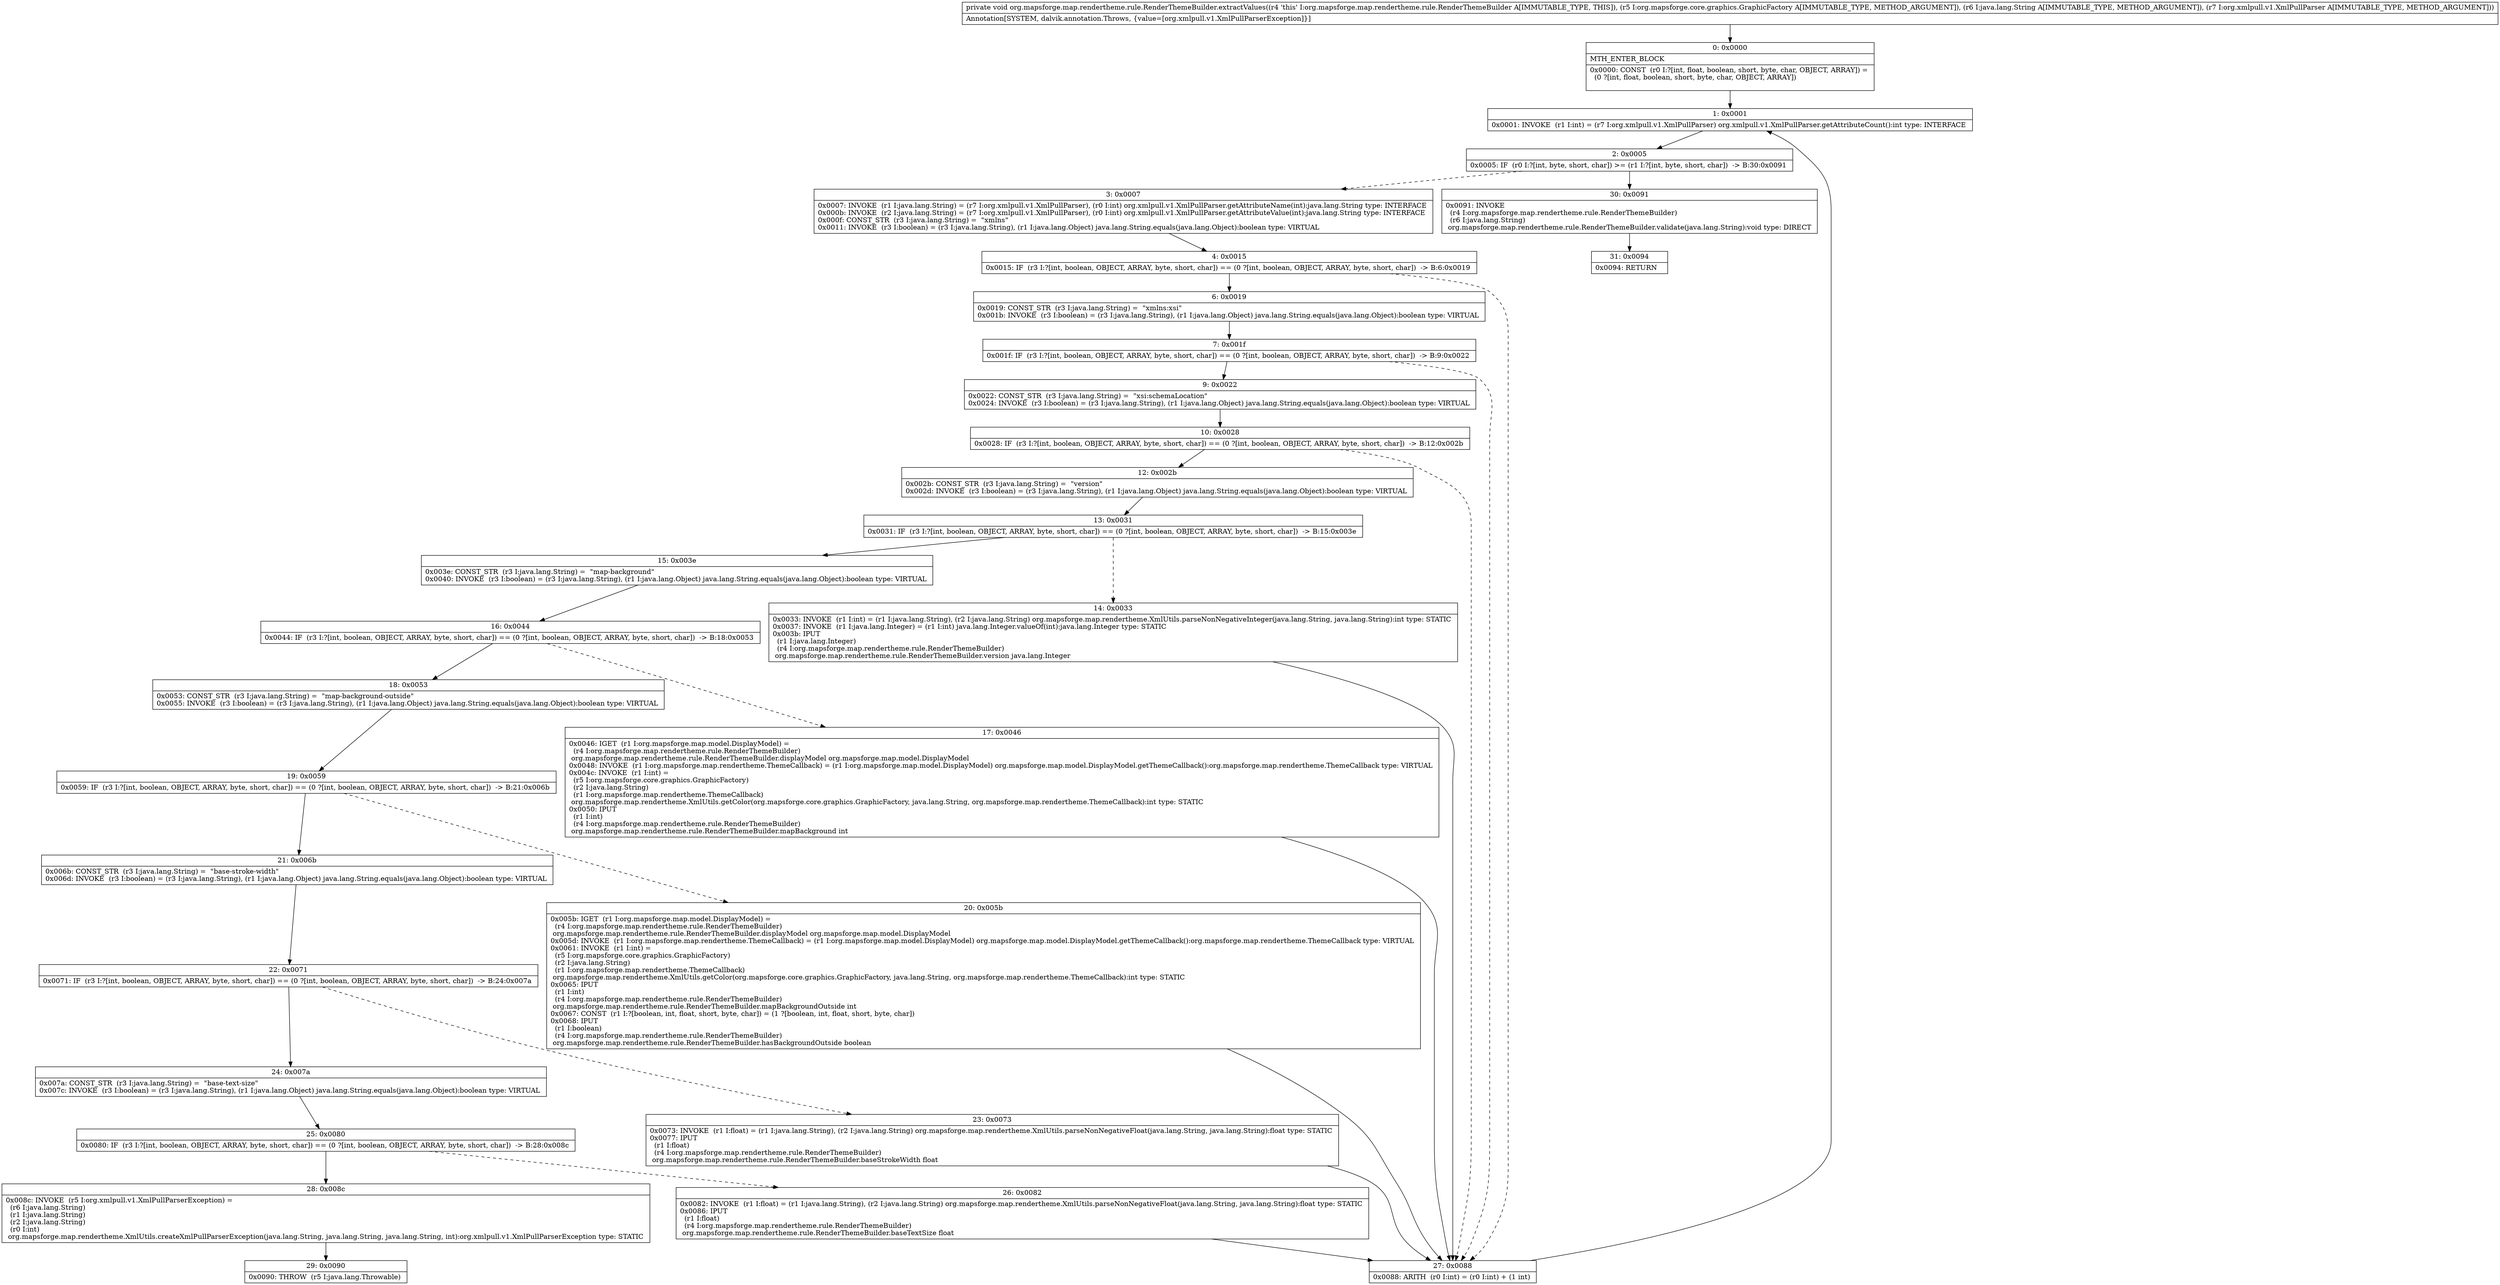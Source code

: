 digraph "CFG fororg.mapsforge.map.rendertheme.rule.RenderThemeBuilder.extractValues(Lorg\/mapsforge\/core\/graphics\/GraphicFactory;Ljava\/lang\/String;Lorg\/xmlpull\/v1\/XmlPullParser;)V" {
Node_0 [shape=record,label="{0\:\ 0x0000|MTH_ENTER_BLOCK\l|0x0000: CONST  (r0 I:?[int, float, boolean, short, byte, char, OBJECT, ARRAY]) = \l  (0 ?[int, float, boolean, short, byte, char, OBJECT, ARRAY])\l \l}"];
Node_1 [shape=record,label="{1\:\ 0x0001|0x0001: INVOKE  (r1 I:int) = (r7 I:org.xmlpull.v1.XmlPullParser) org.xmlpull.v1.XmlPullParser.getAttributeCount():int type: INTERFACE \l}"];
Node_2 [shape=record,label="{2\:\ 0x0005|0x0005: IF  (r0 I:?[int, byte, short, char]) \>= (r1 I:?[int, byte, short, char])  \-\> B:30:0x0091 \l}"];
Node_3 [shape=record,label="{3\:\ 0x0007|0x0007: INVOKE  (r1 I:java.lang.String) = (r7 I:org.xmlpull.v1.XmlPullParser), (r0 I:int) org.xmlpull.v1.XmlPullParser.getAttributeName(int):java.lang.String type: INTERFACE \l0x000b: INVOKE  (r2 I:java.lang.String) = (r7 I:org.xmlpull.v1.XmlPullParser), (r0 I:int) org.xmlpull.v1.XmlPullParser.getAttributeValue(int):java.lang.String type: INTERFACE \l0x000f: CONST_STR  (r3 I:java.lang.String) =  \"xmlns\" \l0x0011: INVOKE  (r3 I:boolean) = (r3 I:java.lang.String), (r1 I:java.lang.Object) java.lang.String.equals(java.lang.Object):boolean type: VIRTUAL \l}"];
Node_4 [shape=record,label="{4\:\ 0x0015|0x0015: IF  (r3 I:?[int, boolean, OBJECT, ARRAY, byte, short, char]) == (0 ?[int, boolean, OBJECT, ARRAY, byte, short, char])  \-\> B:6:0x0019 \l}"];
Node_6 [shape=record,label="{6\:\ 0x0019|0x0019: CONST_STR  (r3 I:java.lang.String) =  \"xmlns:xsi\" \l0x001b: INVOKE  (r3 I:boolean) = (r3 I:java.lang.String), (r1 I:java.lang.Object) java.lang.String.equals(java.lang.Object):boolean type: VIRTUAL \l}"];
Node_7 [shape=record,label="{7\:\ 0x001f|0x001f: IF  (r3 I:?[int, boolean, OBJECT, ARRAY, byte, short, char]) == (0 ?[int, boolean, OBJECT, ARRAY, byte, short, char])  \-\> B:9:0x0022 \l}"];
Node_9 [shape=record,label="{9\:\ 0x0022|0x0022: CONST_STR  (r3 I:java.lang.String) =  \"xsi:schemaLocation\" \l0x0024: INVOKE  (r3 I:boolean) = (r3 I:java.lang.String), (r1 I:java.lang.Object) java.lang.String.equals(java.lang.Object):boolean type: VIRTUAL \l}"];
Node_10 [shape=record,label="{10\:\ 0x0028|0x0028: IF  (r3 I:?[int, boolean, OBJECT, ARRAY, byte, short, char]) == (0 ?[int, boolean, OBJECT, ARRAY, byte, short, char])  \-\> B:12:0x002b \l}"];
Node_12 [shape=record,label="{12\:\ 0x002b|0x002b: CONST_STR  (r3 I:java.lang.String) =  \"version\" \l0x002d: INVOKE  (r3 I:boolean) = (r3 I:java.lang.String), (r1 I:java.lang.Object) java.lang.String.equals(java.lang.Object):boolean type: VIRTUAL \l}"];
Node_13 [shape=record,label="{13\:\ 0x0031|0x0031: IF  (r3 I:?[int, boolean, OBJECT, ARRAY, byte, short, char]) == (0 ?[int, boolean, OBJECT, ARRAY, byte, short, char])  \-\> B:15:0x003e \l}"];
Node_14 [shape=record,label="{14\:\ 0x0033|0x0033: INVOKE  (r1 I:int) = (r1 I:java.lang.String), (r2 I:java.lang.String) org.mapsforge.map.rendertheme.XmlUtils.parseNonNegativeInteger(java.lang.String, java.lang.String):int type: STATIC \l0x0037: INVOKE  (r1 I:java.lang.Integer) = (r1 I:int) java.lang.Integer.valueOf(int):java.lang.Integer type: STATIC \l0x003b: IPUT  \l  (r1 I:java.lang.Integer)\l  (r4 I:org.mapsforge.map.rendertheme.rule.RenderThemeBuilder)\l org.mapsforge.map.rendertheme.rule.RenderThemeBuilder.version java.lang.Integer \l}"];
Node_15 [shape=record,label="{15\:\ 0x003e|0x003e: CONST_STR  (r3 I:java.lang.String) =  \"map\-background\" \l0x0040: INVOKE  (r3 I:boolean) = (r3 I:java.lang.String), (r1 I:java.lang.Object) java.lang.String.equals(java.lang.Object):boolean type: VIRTUAL \l}"];
Node_16 [shape=record,label="{16\:\ 0x0044|0x0044: IF  (r3 I:?[int, boolean, OBJECT, ARRAY, byte, short, char]) == (0 ?[int, boolean, OBJECT, ARRAY, byte, short, char])  \-\> B:18:0x0053 \l}"];
Node_17 [shape=record,label="{17\:\ 0x0046|0x0046: IGET  (r1 I:org.mapsforge.map.model.DisplayModel) = \l  (r4 I:org.mapsforge.map.rendertheme.rule.RenderThemeBuilder)\l org.mapsforge.map.rendertheme.rule.RenderThemeBuilder.displayModel org.mapsforge.map.model.DisplayModel \l0x0048: INVOKE  (r1 I:org.mapsforge.map.rendertheme.ThemeCallback) = (r1 I:org.mapsforge.map.model.DisplayModel) org.mapsforge.map.model.DisplayModel.getThemeCallback():org.mapsforge.map.rendertheme.ThemeCallback type: VIRTUAL \l0x004c: INVOKE  (r1 I:int) = \l  (r5 I:org.mapsforge.core.graphics.GraphicFactory)\l  (r2 I:java.lang.String)\l  (r1 I:org.mapsforge.map.rendertheme.ThemeCallback)\l org.mapsforge.map.rendertheme.XmlUtils.getColor(org.mapsforge.core.graphics.GraphicFactory, java.lang.String, org.mapsforge.map.rendertheme.ThemeCallback):int type: STATIC \l0x0050: IPUT  \l  (r1 I:int)\l  (r4 I:org.mapsforge.map.rendertheme.rule.RenderThemeBuilder)\l org.mapsforge.map.rendertheme.rule.RenderThemeBuilder.mapBackground int \l}"];
Node_18 [shape=record,label="{18\:\ 0x0053|0x0053: CONST_STR  (r3 I:java.lang.String) =  \"map\-background\-outside\" \l0x0055: INVOKE  (r3 I:boolean) = (r3 I:java.lang.String), (r1 I:java.lang.Object) java.lang.String.equals(java.lang.Object):boolean type: VIRTUAL \l}"];
Node_19 [shape=record,label="{19\:\ 0x0059|0x0059: IF  (r3 I:?[int, boolean, OBJECT, ARRAY, byte, short, char]) == (0 ?[int, boolean, OBJECT, ARRAY, byte, short, char])  \-\> B:21:0x006b \l}"];
Node_20 [shape=record,label="{20\:\ 0x005b|0x005b: IGET  (r1 I:org.mapsforge.map.model.DisplayModel) = \l  (r4 I:org.mapsforge.map.rendertheme.rule.RenderThemeBuilder)\l org.mapsforge.map.rendertheme.rule.RenderThemeBuilder.displayModel org.mapsforge.map.model.DisplayModel \l0x005d: INVOKE  (r1 I:org.mapsforge.map.rendertheme.ThemeCallback) = (r1 I:org.mapsforge.map.model.DisplayModel) org.mapsforge.map.model.DisplayModel.getThemeCallback():org.mapsforge.map.rendertheme.ThemeCallback type: VIRTUAL \l0x0061: INVOKE  (r1 I:int) = \l  (r5 I:org.mapsforge.core.graphics.GraphicFactory)\l  (r2 I:java.lang.String)\l  (r1 I:org.mapsforge.map.rendertheme.ThemeCallback)\l org.mapsforge.map.rendertheme.XmlUtils.getColor(org.mapsforge.core.graphics.GraphicFactory, java.lang.String, org.mapsforge.map.rendertheme.ThemeCallback):int type: STATIC \l0x0065: IPUT  \l  (r1 I:int)\l  (r4 I:org.mapsforge.map.rendertheme.rule.RenderThemeBuilder)\l org.mapsforge.map.rendertheme.rule.RenderThemeBuilder.mapBackgroundOutside int \l0x0067: CONST  (r1 I:?[boolean, int, float, short, byte, char]) = (1 ?[boolean, int, float, short, byte, char]) \l0x0068: IPUT  \l  (r1 I:boolean)\l  (r4 I:org.mapsforge.map.rendertheme.rule.RenderThemeBuilder)\l org.mapsforge.map.rendertheme.rule.RenderThemeBuilder.hasBackgroundOutside boolean \l}"];
Node_21 [shape=record,label="{21\:\ 0x006b|0x006b: CONST_STR  (r3 I:java.lang.String) =  \"base\-stroke\-width\" \l0x006d: INVOKE  (r3 I:boolean) = (r3 I:java.lang.String), (r1 I:java.lang.Object) java.lang.String.equals(java.lang.Object):boolean type: VIRTUAL \l}"];
Node_22 [shape=record,label="{22\:\ 0x0071|0x0071: IF  (r3 I:?[int, boolean, OBJECT, ARRAY, byte, short, char]) == (0 ?[int, boolean, OBJECT, ARRAY, byte, short, char])  \-\> B:24:0x007a \l}"];
Node_23 [shape=record,label="{23\:\ 0x0073|0x0073: INVOKE  (r1 I:float) = (r1 I:java.lang.String), (r2 I:java.lang.String) org.mapsforge.map.rendertheme.XmlUtils.parseNonNegativeFloat(java.lang.String, java.lang.String):float type: STATIC \l0x0077: IPUT  \l  (r1 I:float)\l  (r4 I:org.mapsforge.map.rendertheme.rule.RenderThemeBuilder)\l org.mapsforge.map.rendertheme.rule.RenderThemeBuilder.baseStrokeWidth float \l}"];
Node_24 [shape=record,label="{24\:\ 0x007a|0x007a: CONST_STR  (r3 I:java.lang.String) =  \"base\-text\-size\" \l0x007c: INVOKE  (r3 I:boolean) = (r3 I:java.lang.String), (r1 I:java.lang.Object) java.lang.String.equals(java.lang.Object):boolean type: VIRTUAL \l}"];
Node_25 [shape=record,label="{25\:\ 0x0080|0x0080: IF  (r3 I:?[int, boolean, OBJECT, ARRAY, byte, short, char]) == (0 ?[int, boolean, OBJECT, ARRAY, byte, short, char])  \-\> B:28:0x008c \l}"];
Node_26 [shape=record,label="{26\:\ 0x0082|0x0082: INVOKE  (r1 I:float) = (r1 I:java.lang.String), (r2 I:java.lang.String) org.mapsforge.map.rendertheme.XmlUtils.parseNonNegativeFloat(java.lang.String, java.lang.String):float type: STATIC \l0x0086: IPUT  \l  (r1 I:float)\l  (r4 I:org.mapsforge.map.rendertheme.rule.RenderThemeBuilder)\l org.mapsforge.map.rendertheme.rule.RenderThemeBuilder.baseTextSize float \l}"];
Node_27 [shape=record,label="{27\:\ 0x0088|0x0088: ARITH  (r0 I:int) = (r0 I:int) + (1 int) \l}"];
Node_28 [shape=record,label="{28\:\ 0x008c|0x008c: INVOKE  (r5 I:org.xmlpull.v1.XmlPullParserException) = \l  (r6 I:java.lang.String)\l  (r1 I:java.lang.String)\l  (r2 I:java.lang.String)\l  (r0 I:int)\l org.mapsforge.map.rendertheme.XmlUtils.createXmlPullParserException(java.lang.String, java.lang.String, java.lang.String, int):org.xmlpull.v1.XmlPullParserException type: STATIC \l}"];
Node_29 [shape=record,label="{29\:\ 0x0090|0x0090: THROW  (r5 I:java.lang.Throwable) \l}"];
Node_30 [shape=record,label="{30\:\ 0x0091|0x0091: INVOKE  \l  (r4 I:org.mapsforge.map.rendertheme.rule.RenderThemeBuilder)\l  (r6 I:java.lang.String)\l org.mapsforge.map.rendertheme.rule.RenderThemeBuilder.validate(java.lang.String):void type: DIRECT \l}"];
Node_31 [shape=record,label="{31\:\ 0x0094|0x0094: RETURN   \l}"];
MethodNode[shape=record,label="{private void org.mapsforge.map.rendertheme.rule.RenderThemeBuilder.extractValues((r4 'this' I:org.mapsforge.map.rendertheme.rule.RenderThemeBuilder A[IMMUTABLE_TYPE, THIS]), (r5 I:org.mapsforge.core.graphics.GraphicFactory A[IMMUTABLE_TYPE, METHOD_ARGUMENT]), (r6 I:java.lang.String A[IMMUTABLE_TYPE, METHOD_ARGUMENT]), (r7 I:org.xmlpull.v1.XmlPullParser A[IMMUTABLE_TYPE, METHOD_ARGUMENT]))  | Annotation[SYSTEM, dalvik.annotation.Throws, \{value=[org.xmlpull.v1.XmlPullParserException]\}]\l}"];
MethodNode -> Node_0;
Node_0 -> Node_1;
Node_1 -> Node_2;
Node_2 -> Node_3[style=dashed];
Node_2 -> Node_30;
Node_3 -> Node_4;
Node_4 -> Node_6;
Node_4 -> Node_27[style=dashed];
Node_6 -> Node_7;
Node_7 -> Node_9;
Node_7 -> Node_27[style=dashed];
Node_9 -> Node_10;
Node_10 -> Node_12;
Node_10 -> Node_27[style=dashed];
Node_12 -> Node_13;
Node_13 -> Node_14[style=dashed];
Node_13 -> Node_15;
Node_14 -> Node_27;
Node_15 -> Node_16;
Node_16 -> Node_17[style=dashed];
Node_16 -> Node_18;
Node_17 -> Node_27;
Node_18 -> Node_19;
Node_19 -> Node_20[style=dashed];
Node_19 -> Node_21;
Node_20 -> Node_27;
Node_21 -> Node_22;
Node_22 -> Node_23[style=dashed];
Node_22 -> Node_24;
Node_23 -> Node_27;
Node_24 -> Node_25;
Node_25 -> Node_26[style=dashed];
Node_25 -> Node_28;
Node_26 -> Node_27;
Node_27 -> Node_1;
Node_28 -> Node_29;
Node_30 -> Node_31;
}

